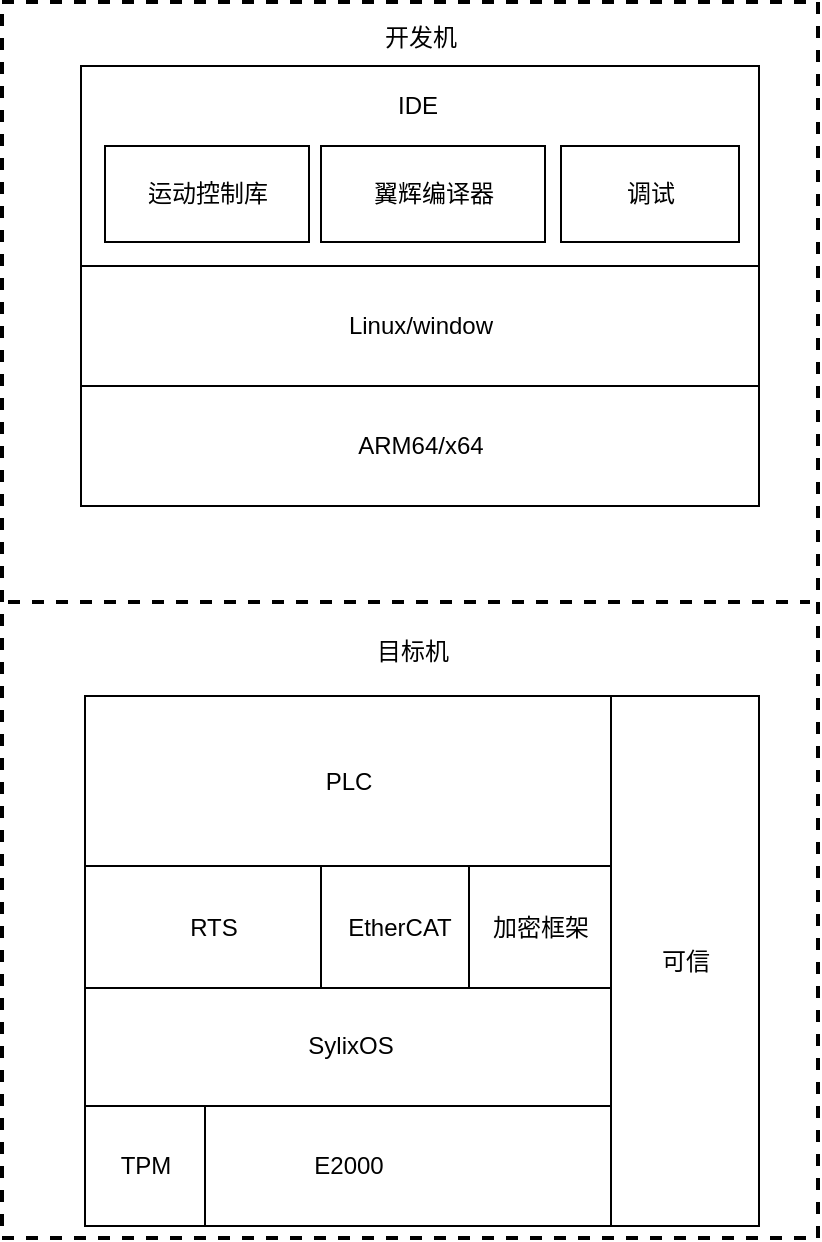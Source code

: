 <mxfile version="24.0.2" type="github">
  <diagram name="第 1 页" id="1dXNIjqomakK2E_-Wu3f">
    <mxGraphModel dx="1195" dy="622" grid="0" gridSize="10" guides="1" tooltips="1" connect="1" arrows="1" fold="1" page="1" pageScale="1" pageWidth="827" pageHeight="1169" math="0" shadow="0">
      <root>
        <mxCell id="0" />
        <mxCell id="1" parent="0" />
        <mxCell id="yzZIrOnsQKPowUjHJJeK-1" value="" style="whiteSpace=wrap;html=1;aspect=fixed;" vertex="1" parent="1">
          <mxGeometry x="308.5" y="479" width="263" height="263" as="geometry" />
        </mxCell>
        <mxCell id="yzZIrOnsQKPowUjHJJeK-2" value="E2000" style="rounded=0;whiteSpace=wrap;html=1;" vertex="1" parent="1">
          <mxGeometry x="308.5" y="684" width="263" height="60" as="geometry" />
        </mxCell>
        <mxCell id="yzZIrOnsQKPowUjHJJeK-3" value="SylixOS" style="rounded=0;whiteSpace=wrap;html=1;" vertex="1" parent="1">
          <mxGeometry x="308.5" y="624" width="265" height="60" as="geometry" />
        </mxCell>
        <mxCell id="yzZIrOnsQKPowUjHJJeK-4" value="" style="rounded=0;whiteSpace=wrap;html=1;" vertex="1" parent="1">
          <mxGeometry x="308.5" y="564" width="263" height="60" as="geometry" />
        </mxCell>
        <mxCell id="yzZIrOnsQKPowUjHJJeK-5" value="TPM" style="whiteSpace=wrap;html=1;aspect=fixed;" vertex="1" parent="1">
          <mxGeometry x="308.5" y="684" width="60" height="60" as="geometry" />
        </mxCell>
        <mxCell id="yzZIrOnsQKPowUjHJJeK-8" value="RTS" style="rounded=0;whiteSpace=wrap;html=1;" vertex="1" parent="1">
          <mxGeometry x="308.5" y="564" width="128" height="61" as="geometry" />
        </mxCell>
        <mxCell id="yzZIrOnsQKPowUjHJJeK-9" value="EtherCAT" style="rounded=0;whiteSpace=wrap;html=1;" vertex="1" parent="1">
          <mxGeometry x="426.5" y="564" width="78" height="61" as="geometry" />
        </mxCell>
        <mxCell id="yzZIrOnsQKPowUjHJJeK-10" value="可信" style="rounded=0;whiteSpace=wrap;html=1;" vertex="1" parent="1">
          <mxGeometry x="571.5" y="479" width="74" height="265" as="geometry" />
        </mxCell>
        <mxCell id="yzZIrOnsQKPowUjHJJeK-11" value="PLC" style="rounded=0;whiteSpace=wrap;html=1;" vertex="1" parent="1">
          <mxGeometry x="308.5" y="479" width="263" height="85" as="geometry" />
        </mxCell>
        <mxCell id="yzZIrOnsQKPowUjHJJeK-12" value="加密框架" style="rounded=0;whiteSpace=wrap;html=1;" vertex="1" parent="1">
          <mxGeometry x="500.5" y="564" width="71" height="61" as="geometry" />
        </mxCell>
        <mxCell id="yzZIrOnsQKPowUjHJJeK-13" value="目标机" style="text;html=1;align=center;verticalAlign=middle;resizable=0;points=[];autosize=1;strokeColor=none;fillColor=none;" vertex="1" parent="1">
          <mxGeometry x="444.5" y="444" width="54" height="26" as="geometry" />
        </mxCell>
        <mxCell id="yzZIrOnsQKPowUjHJJeK-16" value="ARM64/x64" style="rounded=0;whiteSpace=wrap;html=1;" vertex="1" parent="1">
          <mxGeometry x="306.5" y="324" width="339" height="60" as="geometry" />
        </mxCell>
        <mxCell id="yzZIrOnsQKPowUjHJJeK-17" value="Linux/window" style="rounded=0;whiteSpace=wrap;html=1;" vertex="1" parent="1">
          <mxGeometry x="306.5" y="264" width="339" height="60" as="geometry" />
        </mxCell>
        <mxCell id="yzZIrOnsQKPowUjHJJeK-18" value="" style="rounded=0;whiteSpace=wrap;html=1;" vertex="1" parent="1">
          <mxGeometry x="306.5" y="164" width="339" height="100" as="geometry" />
        </mxCell>
        <mxCell id="yzZIrOnsQKPowUjHJJeK-19" value="IDE" style="text;html=1;align=center;verticalAlign=middle;whiteSpace=wrap;rounded=0;" vertex="1" parent="1">
          <mxGeometry x="444.5" y="169" width="60" height="30" as="geometry" />
        </mxCell>
        <mxCell id="yzZIrOnsQKPowUjHJJeK-23" value="运动控制库" style="rounded=0;whiteSpace=wrap;html=1;" vertex="1" parent="1">
          <mxGeometry x="318.5" y="204" width="102" height="48" as="geometry" />
        </mxCell>
        <mxCell id="yzZIrOnsQKPowUjHJJeK-24" value="翼辉编译器" style="rounded=0;whiteSpace=wrap;html=1;" vertex="1" parent="1">
          <mxGeometry x="426.5" y="204" width="112" height="48" as="geometry" />
        </mxCell>
        <mxCell id="yzZIrOnsQKPowUjHJJeK-25" value="调试" style="rounded=0;whiteSpace=wrap;html=1;" vertex="1" parent="1">
          <mxGeometry x="546.5" y="204" width="89" height="48" as="geometry" />
        </mxCell>
        <mxCell id="yzZIrOnsQKPowUjHJJeK-26" value="开发机" style="text;html=1;align=center;verticalAlign=middle;resizable=0;points=[];autosize=1;strokeColor=none;fillColor=none;" vertex="1" parent="1">
          <mxGeometry x="448.5" y="137" width="54" height="26" as="geometry" />
        </mxCell>
        <mxCell id="yzZIrOnsQKPowUjHJJeK-36" value="" style="rounded=0;whiteSpace=wrap;html=1;fillColor=none;dashed=1;strokeWidth=2;" vertex="1" parent="1">
          <mxGeometry x="267" y="132" width="408" height="618" as="geometry" />
        </mxCell>
        <mxCell id="yzZIrOnsQKPowUjHJJeK-37" value="" style="line;strokeWidth=2;html=1;dashed=1;" vertex="1" parent="1">
          <mxGeometry x="270" y="427" width="401" height="10" as="geometry" />
        </mxCell>
      </root>
    </mxGraphModel>
  </diagram>
</mxfile>
